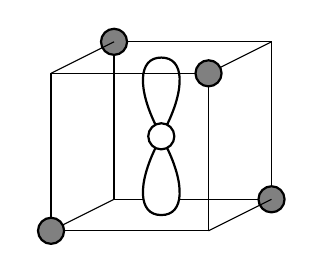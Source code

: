 \begingroup
\tikzset{
  orbital/.style={
    fill=white,thick,draw=black,
  },
  neighbor/.style={
      fill=gray,draw=black,thick,
  },
}
\begin{tikzpicture}
\newlength\scale
\setlength\scale{1cm}
\begin{scope}[x={(1\scale,0\scale)},y={(0.4\scale,0.2\scale)},z={(0\scale,1\scale)}]
\draw (-1,+1,-1) -- (+1,+1,-1) -- (+1,+1,+1) -- (-1,+1,+1) -- cycle;
\node[circle,neighbor] at (+1.0,+1.0,-1.0) {};
\node[circle,neighbor,thick] at (-1.0,+1.0,+1.0) {};
\draw (-1,+1,-1) -- (-1,-1,-1);
\draw (+1,+1,-1) -- (+1,-1,-1);
\draw (-1,+1,+1) -- (-1,-1,+1);
\draw (+1,+1,+1) -- (+1,-1,+1);
\node (A) at (0,0,0) {};
\draw[orbital] (A) .. controls (-0.3,+0.0,+0.6) and (-0.3,+0.0,+1.0) .. (+0.0,+0.0,+1.0) .. controls (+0.3,+0.0,+1.0) and (+0.3,+0.0,+0.6) .. (A);
\draw[orbital] (A) .. controls (-0.3,+0.0,-0.6) and (-0.3,+0.0,-1.0) .. (+0.0,+0.0,-1.0) .. controls (+0.3,+0.0,-1.0) and (+0.3,+0.0,-0.6) .. (A);
\node[orbital,circle] at (A) {};
\draw (-1,-1,-1) -- (+1,-1,-1) -- (+1,-1,+1) -- (-1,-1,+1) -- cycle;
\node[circle,neighbor] at (+1.0,-1.0,+1.0) {};
\node[circle,neighbor] at (-1.0,-1.0,-1.0) {};
\end{scope}
\end{tikzpicture}
\endgroup

